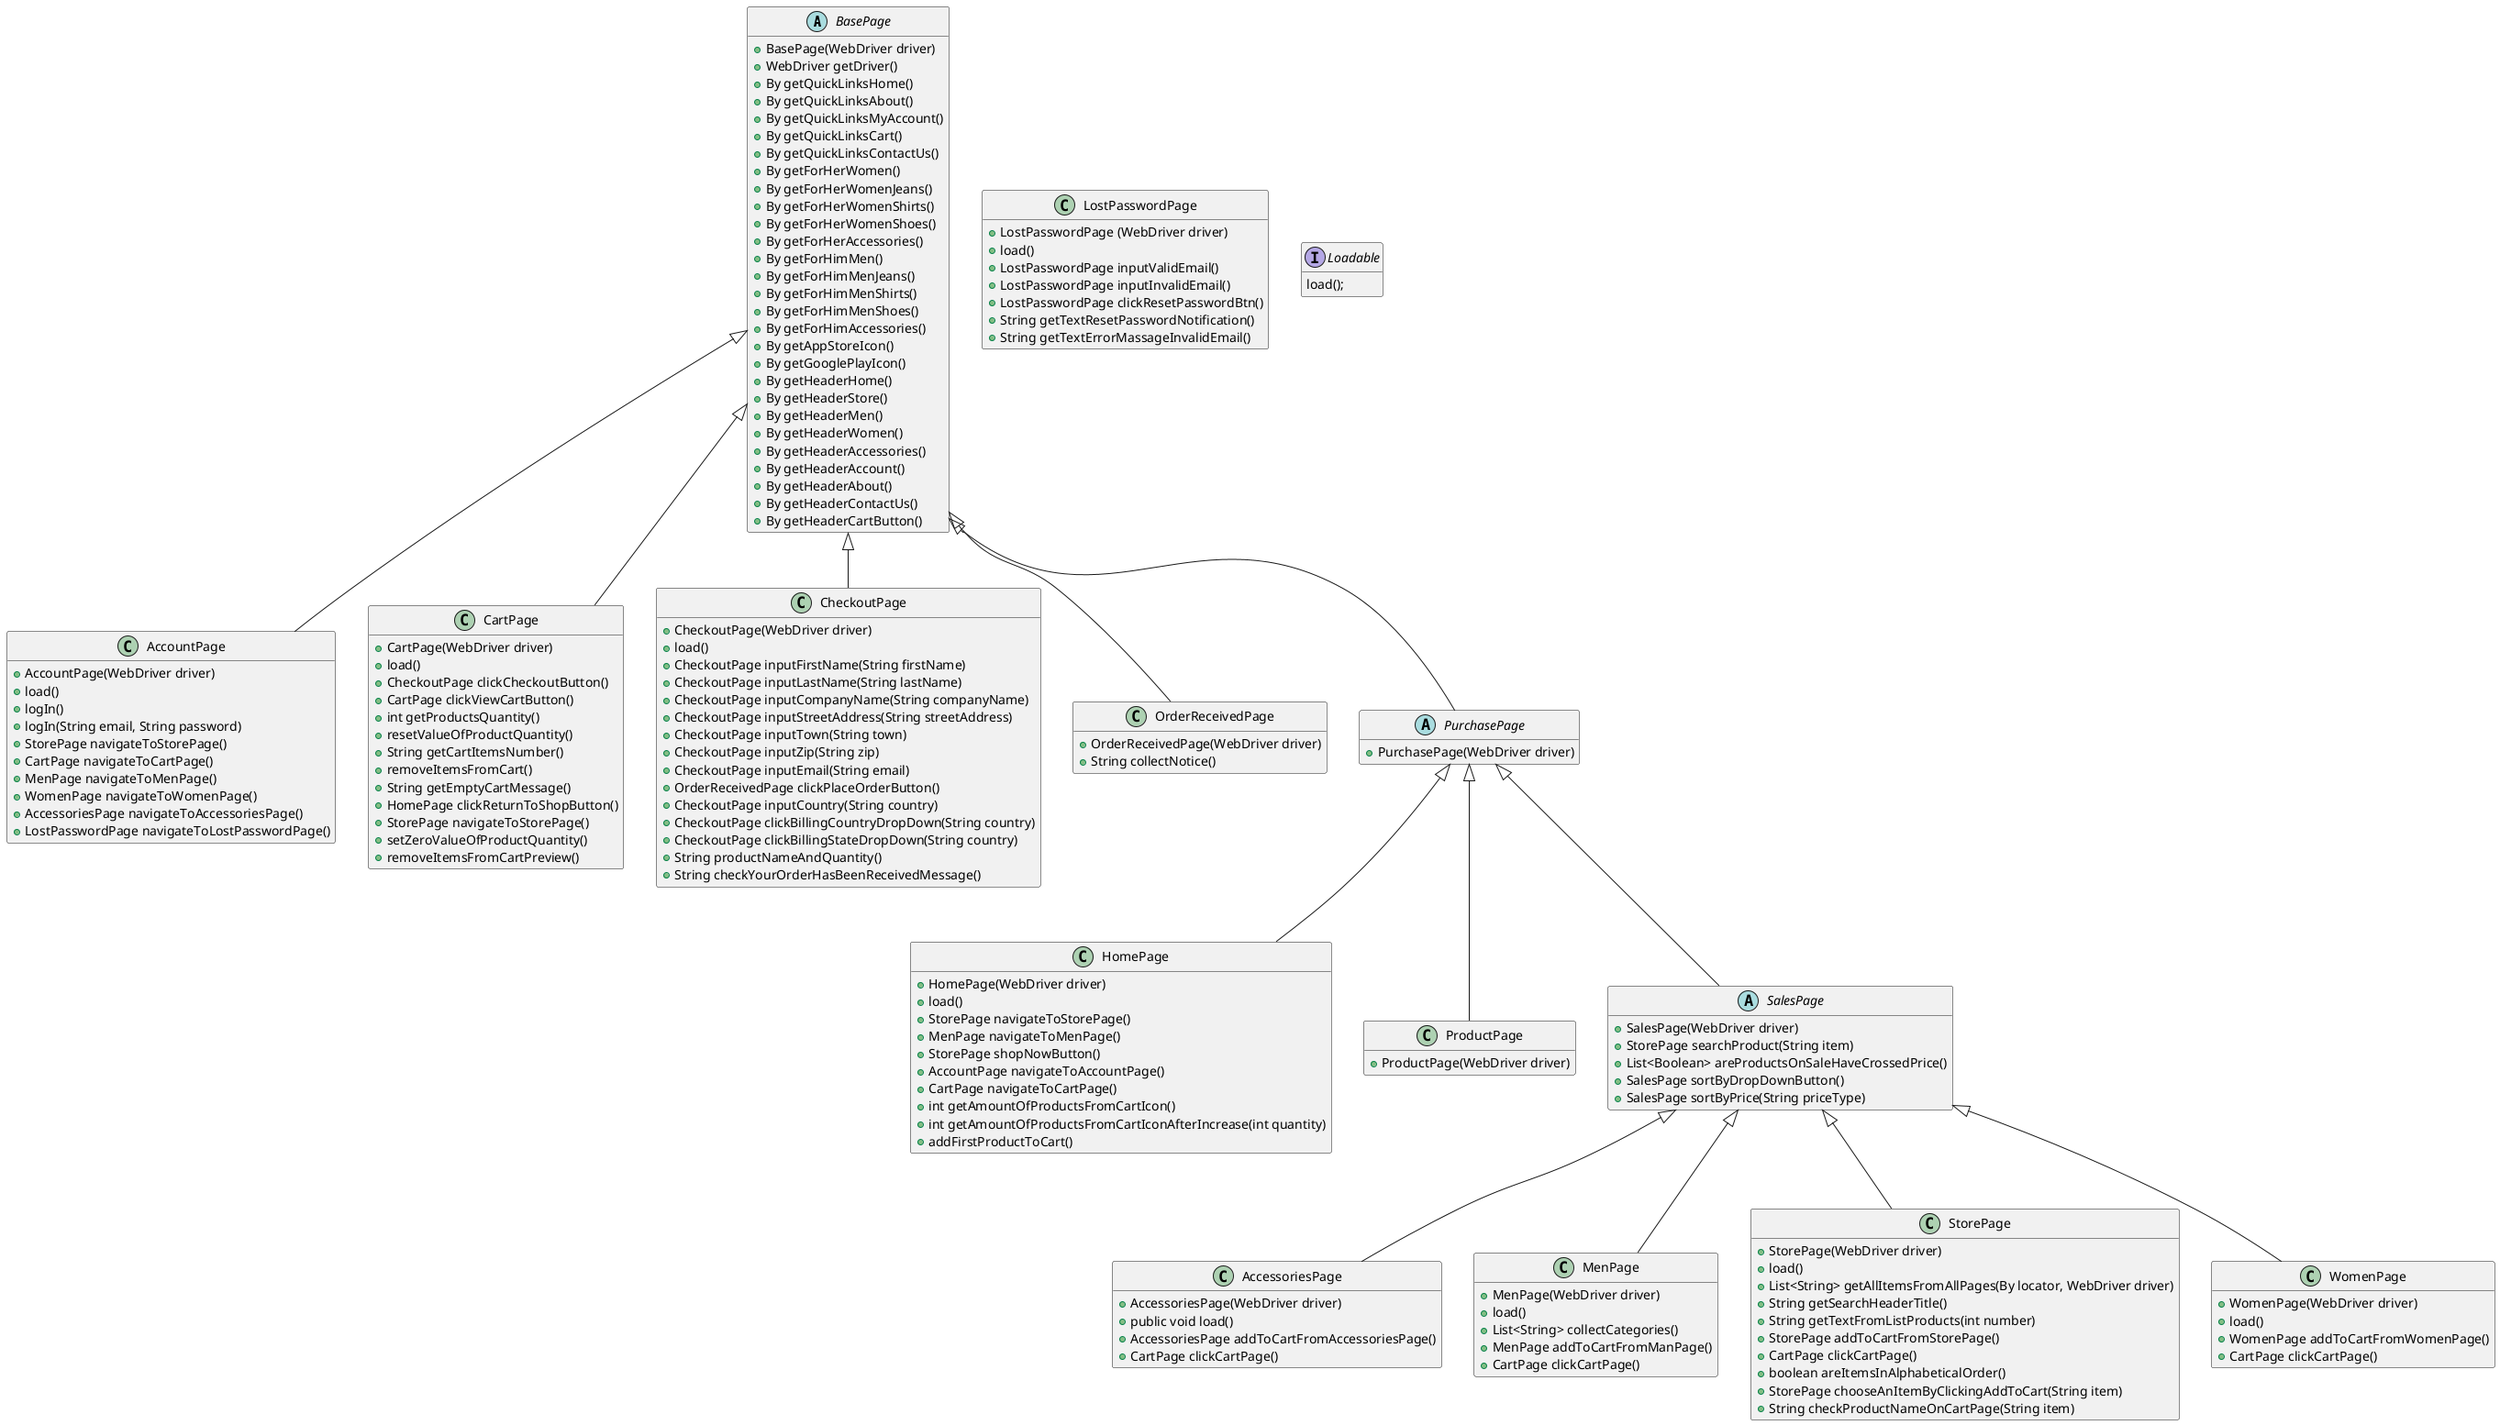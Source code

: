 @startuml
'https://plantuml.com/class-diagram

 hide fields

abstract class BasePage {
- WebDriver driver
# quickLinksHome: By
# quickLinksAbout: By
# quickLinksMyAccount: By
# quickLinksCart: By
# quickLinksContactUs: By

# forHerWomen: By
# forHerWomenJeans: By
# forHerWomenShirts: By
# forHerWomenShoes: By
# forHerAccessories: By

# forHimMen: By
# forHimMenJeans: By
# forHimMenShirts: By
# forHimMenShoes: By
# forHimAccessories: By

# appStoreIcon: By
# googlePlayIcon: By

# headerHome: By
# headerStore: By
# headerMen: By
# headerWomen: By
# headerAccessories: By
# headerAccount: By
# headerAbout: By
# headerContactUs: By
# headerCartButton: By

+ BasePage(WebDriver driver)
+ WebDriver getDriver()
+ By getQuickLinksHome()
+ By getQuickLinksAbout()
+ By getQuickLinksMyAccount()
+ By getQuickLinksCart()
+ By getQuickLinksContactUs()
+ By getForHerWomen()
+ By getForHerWomenJeans()
+ By getForHerWomenShirts()
+ By getForHerWomenShoes()
+ By getForHerAccessories()
+ By getForHimMen()
+ By getForHimMenJeans()
+ By getForHimMenShirts()
+ By getForHimMenShoes()
+ By getForHimAccessories()
+ By getAppStoreIcon()
+ By getGooglePlayIcon()
+ By getHeaderHome()
+ By getHeaderStore()
+ By getHeaderMen()
+ By getHeaderWomen()
+ By getHeaderAccessories()
+ By getHeaderAccount()
+ By getHeaderAbout()
+ By getHeaderContactUs()
+ By getHeaderCartButton()

}


class AccessoriesPage{
# addToCartButton: By
+ AccessoriesPage(WebDriver driver)
+ public void load()
+ AccessoriesPage addToCartFromAccessoriesPage()
+ CartPage clickCartPage()
}

class AccountPage {
# emailField: By
# passwordField: By
# loginButton: By
# storePageLink: By
# cartIcon: By
+ AccountPage(WebDriver driver)
+ load()
+ logIn()
+ logIn(String email, String password)
+ StorePage navigateToStorePage()
+ CartPage navigateToCartPage()
+ MenPage navigateToMenPage()
+ WomenPage navigateToWomenPage()
+ AccessoriesPage navigateToAccessoriesPage()
+ LostPasswordPage navigateToLostPasswordPage()
}

class CartPage {
# checkoutButton: By
# cartIcon: By
# removeButton: By
+ CartPage(WebDriver driver)
+ load()
+ CheckoutPage clickCheckoutButton()
+ CartPage clickViewCartButton()
+ int getProductsQuantity()
+ resetValueOfProductQuantity()
+ String getCartItemsNumber()
+ removeItemsFromCart()
+ String getEmptyCartMessage()
+ HomePage clickReturnToShopButton()
+ StorePage navigateToStorePage()
+ setZeroValueOfProductQuantity()
+ removeItemsFromCartPreview()
}

class CheckoutPage{
# firstNameField: By
# lastNameField: By
# companyNameField: By
# streetAddressField: By
# townField: By
# zipField: By
# emailField: By
# placeOrderButton: By
+ CheckoutPage(WebDriver driver)
+ load()
+ CheckoutPage inputFirstName(String firstName)
+ CheckoutPage inputLastName(String lastName)
+ CheckoutPage inputCompanyName(String companyName)
+ CheckoutPage inputStreetAddress(String streetAddress)
+ CheckoutPage inputTown(String town)
+ CheckoutPage inputZip(String zip)
+ CheckoutPage inputEmail(String email)
+ OrderReceivedPage clickPlaceOrderButton()
+ CheckoutPage inputCountry(String country)
+ CheckoutPage clickBillingCountryDropDown(String country)
+ CheckoutPage clickBillingStateDropDown(String country)
+ String productNameAndQuantity()
+ String checkYourOrderHasBeenReceivedMessage()
}

class HomePage{
# shopButton: By
# manCategory: By
# accountHeaderLink: By

+ HomePage(WebDriver driver)
+ load()
+ StorePage navigateToStorePage()
+ MenPage navigateToMenPage()
+ StorePage shopNowButton()
+ AccountPage navigateToAccountPage()
+ CartPage navigateToCartPage()
+ int getAmountOfProductsFromCartIcon()
+ int getAmountOfProductsFromCartIconAfterIncrease(int quantity)
+ addFirstProductToCart()
}
class LostPasswordPage {
# emailInputToResetPassword: By
# resetPasswordBtn: By
# passwordResetNotification: By
# errorMessageInvalidEmail: By
+ LostPasswordPage (WebDriver driver)
+ load()
+ LostPasswordPage inputValidEmail()
+ LostPasswordPage inputInvalidEmail()
+ LostPasswordPage clickResetPasswordBtn()
+ String getTextResetPasswordNotification()
+ String getTextErrorMassageInvalidEmail()
}

class MenPage{
# singleItemContainer: By
# saleTag: By
# crossedOutPrice: By

+ MenPage(WebDriver driver)
+ load()
'+ List<Boolean> areProductsOnSaleHaveCrossedPrice()
+ List<String> collectCategories()
+ MenPage addToCartFromManPage()
+ CartPage clickCartPage()

}

class OrderReceivedPage {
# notice: By

+ OrderReceivedPage(WebDriver driver)
+ String collectNotice()

}

class ProductPage{
+ ProductPage(WebDriver driver)
}

abstract class PurchasePage{
+ PurchasePage(WebDriver driver)
}

abstract class SalesPage{
# searchField: By
# searchButton: By

+ SalesPage(WebDriver driver)
+ StorePage searchProduct(String item)
+ List<Boolean> areProductsOnSaleHaveCrossedPrice()
+ SalesPage sortByDropDownButton()
+ SalesPage sortByPrice(String priceType)
}

class StorePage{
# headerTitle: By
# loopProducts: By
# addToCartButton: By
# cartButton" By

+ StorePage(WebDriver driver)
+ load()
+ List<String> getAllItemsFromAllPages(By locator, WebDriver driver)
+ String getSearchHeaderTitle()
+ String getTextFromListProducts(int number)
+ StorePage addToCartFromStorePage()
+ CartPage clickCartPage()
+ boolean areItemsInAlphabeticalOrder()
+ StorePage chooseAnItemByClickingAddToCart(String item)
+ String checkProductNameOnCartPage(String item)
}

class WomenPage{
# addToCartButton: By
# cartButton: By

+ WomenPage(WebDriver driver)
+ load()
+ WomenPage addToCartFromWomenPage()
+ CartPage clickCartPage()

}

interface Loadable {
 load();
}

BasePage <|-- AccountPage
BasePage <|-- CartPage
BasePage <|-- CheckoutPage
BasePage <|-- OrderReceivedPage
BasePage <|-- PurchasePage

PurchasePage <|-- HomePage
PurchasePage <|-- ProductPage
PurchasePage <|-- SalesPage

SalesPage <|-- MenPage
SalesPage <|-- WomenPage
SalesPage <|-- StorePage
SalesPage <|-- AccessoriesPage

@enduml